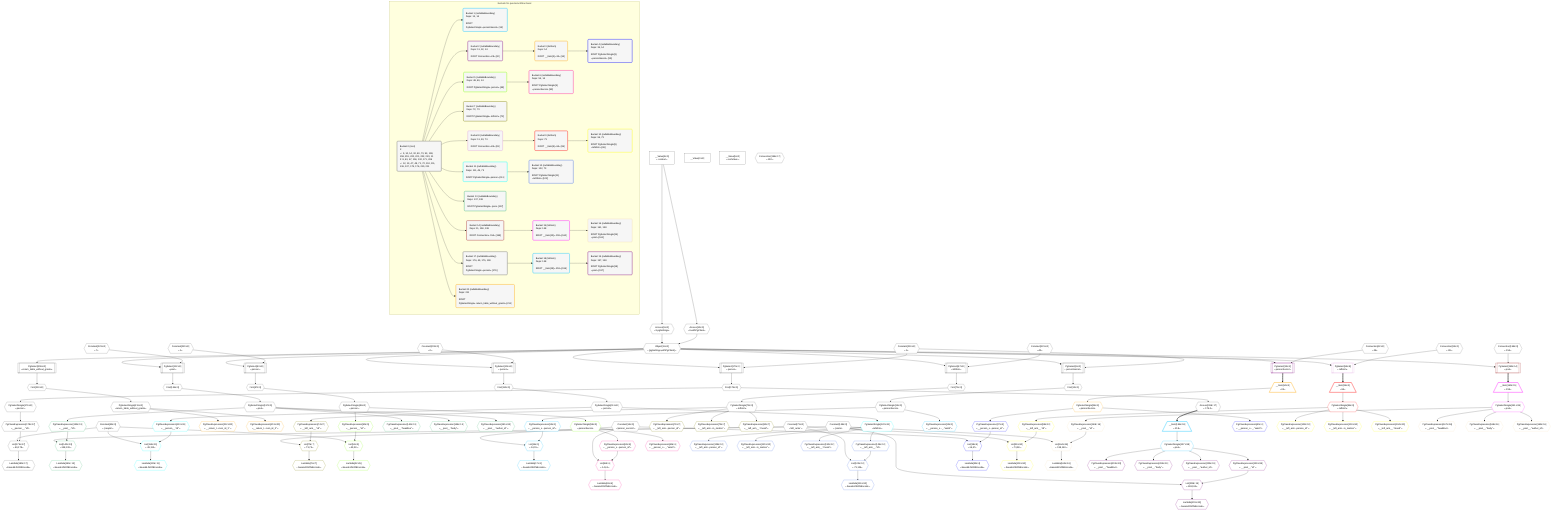 %%{init: {'themeVariables': { 'fontSize': '12px'}}}%%
graph TD
    classDef path fill:#eee,stroke:#000,color:#000
    classDef plan fill:#fff,stroke-width:1px,color:#000
    classDef itemplan fill:#fff,stroke-width:2px,color:#000
    classDef unbatchedplan fill:#dff,stroke-width:1px,color:#000
    classDef sideeffectplan fill:#fcc,stroke-width:2px,color:#000
    classDef bucket fill:#f6f6f6,color:#000,stroke-width:2px,text-align:left


    %% plan dependencies
    Object11{{"Object[11∈0]<br />ᐸ{pgSettings,withPgClient}ᐳ"}}:::plan
    Access9{{"Access[9∈0]<br />ᐸ3.pgSettingsᐳ"}}:::plan
    Access10{{"Access[10∈0]<br />ᐸ3.withPgClientᐳ"}}:::plan
    Access9 & Access10 --> Object11
    PgSelect8[["PgSelect[8∈0]<br />ᐸpersonSecretᐳ"]]:::plan
    Constant219{{"Constant[219∈0]<br />ᐸ3ᐳ"}}:::plan
    Object11 & Constant219 --> PgSelect8
    PgSelect43[["PgSelect[43∈0]<br />ᐸpersonᐳ"]]:::plan
    Constant220{{"Constant[220∈0]<br />ᐸ1ᐳ"}}:::plan
    Object11 & Constant220 --> PgSelect43
    PgSelect67[["PgSelect[67∈0]<br />ᐸleftArmᐳ"]]:::plan
    Constant221{{"Constant[221∈0]<br />ᐸ42ᐳ"}}:::plan
    Object11 & Constant221 --> PgSelect67
    PgSelect106[["PgSelect[106∈0]<br />ᐸpersonᐳ"]]:::plan
    Constant222{{"Constant[222∈0]<br />ᐸ2ᐳ"}}:::plan
    Object11 & Constant222 --> PgSelect106
    PgSelect132[["PgSelect[132∈0]<br />ᐸpostᐳ"]]:::plan
    Constant223{{"Constant[223∈0]<br />ᐸ7ᐳ"}}:::plan
    Object11 & Constant223 --> PgSelect132
    PgSelect171[["PgSelect[171∈0]<br />ᐸpersonᐳ"]]:::plan
    Object11 & Constant219 --> PgSelect171
    __Value3["__Value[3∈0]<br />ᐸcontextᐳ"]:::plan
    __Value3 --> Access9
    __Value3 --> Access10
    First12{{"First[12∈0]"}}:::plan
    PgSelect8 --> First12
    PgSelectSingle13{{"PgSelectSingle[13∈0]<br />ᐸpersonSecretᐳ"}}:::plan
    First12 --> PgSelectSingle13
    First47{{"First[47∈0]"}}:::plan
    PgSelect43 --> First47
    PgSelectSingle48{{"PgSelectSingle[48∈0]<br />ᐸpersonᐳ"}}:::plan
    First47 --> PgSelectSingle48
    First71{{"First[71∈0]"}}:::plan
    PgSelect67 --> First71
    PgSelectSingle72{{"PgSelectSingle[72∈0]<br />ᐸleftArmᐳ"}}:::plan
    First71 --> PgSelectSingle72
    First110{{"First[110∈0]"}}:::plan
    PgSelect106 --> First110
    PgSelectSingle111{{"PgSelectSingle[111∈0]<br />ᐸpersonᐳ"}}:::plan
    First110 --> PgSelectSingle111
    First136{{"First[136∈0]"}}:::plan
    PgSelect132 --> First136
    PgSelectSingle137{{"PgSelectSingle[137∈0]<br />ᐸpostᐳ"}}:::plan
    First136 --> PgSelectSingle137
    First175{{"First[175∈0]"}}:::plan
    PgSelect171 --> First175
    PgSelectSingle176{{"PgSelectSingle[176∈0]<br />ᐸpersonᐳ"}}:::plan
    First175 --> PgSelectSingle176
    PgSelect206[["PgSelect[206∈0]<br />ᐸreturn_table_without_grantsᐳ"]]:::plan
    Object11 --> PgSelect206
    First210{{"First[210∈0]"}}:::plan
    PgSelect206 --> First210
    PgSelectSingle211{{"PgSelectSingle[211∈0]<br />ᐸreturn_table_without_grantsᐳ"}}:::plan
    First210 --> PgSelectSingle211
    __Value0["__Value[0∈0]"]:::plan
    __Value5["__Value[5∈0]<br />ᐸrootValueᐳ"]:::plan
    Constant14{{"Constant[14∈0]<br />ᐸ'person_secrets'ᐳ"}}:::plan
    Connection32{{"Connection[32∈0]<br />ᐸ28ᐳ"}}:::plan
    Constant49{{"Constant[49∈0]<br />ᐸ'people'ᐳ"}}:::plan
    Constant73{{"Constant[73∈0]<br />ᐸ'left_arms'ᐳ"}}:::plan
    Connection93{{"Connection[93∈0]<br />ᐸ89ᐳ"}}:::plan
    Constant138{{"Constant[138∈0]<br />ᐸ'posts'ᐳ"}}:::plan
    Connection158{{"Connection[158∈0]<br />ᐸ154ᐳ"}}:::plan
    PgClassExpression212{{"PgClassExpression[212∈20]<br />ᐸ__return_t...rson_id_1”ᐳ"}}:::plan
    PgSelectSingle211 --> PgClassExpression212
    PgClassExpression213{{"PgClassExpression[213∈20]<br />ᐸ__return_t...rson_id_2”ᐳ"}}:::plan
    PgSelectSingle211 --> PgClassExpression213
    List179{{"List[179∈17]<br />ᐸ49,178ᐳ"}}:::plan
    PgClassExpression178{{"PgClassExpression[178∈17]<br />ᐸ__person__.”id”ᐳ"}}:::plan
    Constant49 & PgClassExpression178 --> List179
    PgSelectSingle176 --> PgClassExpression178
    Lambda180{{"Lambda[180∈17]<br />ᐸbase64JSONEncodeᐳ"}}:::plan
    List179 --> Lambda180
    Access218{{"Access[218∈17]<br />ᐸ175.0ᐳ"}}:::plan
    First175 --> Access218
    Connection194{{"Connection[194∈17]<br />ᐸ190ᐳ"}}:::plan
    PgSelect159[["PgSelect[159∈14]<br />ᐸpostᐳ"]]:::plan
    Object11 & Connection158 --> PgSelect159
    List140{{"List[140∈13]<br />ᐸ138,139ᐳ"}}:::plan
    PgClassExpression139{{"PgClassExpression[139∈13]<br />ᐸ__post__.”id”ᐳ"}}:::plan
    Constant138 & PgClassExpression139 --> List140
    PgSelectSingle137 --> PgClassExpression139
    Lambda141{{"Lambda[141∈13]<br />ᐸbase64JSONEncodeᐳ"}}:::plan
    List140 --> Lambda141
    PgClassExpression143{{"PgClassExpression[143∈13]<br />ᐸ__post__.”headline”ᐳ"}}:::plan
    PgSelectSingle137 --> PgClassExpression143
    PgClassExpression144{{"PgClassExpression[144∈13]<br />ᐸ__post__.”body”ᐳ"}}:::plan
    PgSelectSingle137 --> PgClassExpression144
    PgClassExpression145{{"PgClassExpression[145∈13]<br />ᐸ__post__.”author_id”ᐳ"}}:::plan
    PgSelectSingle137 --> PgClassExpression145
    List114{{"List[114∈11]<br />ᐸ49,113ᐳ"}}:::plan
    PgClassExpression113{{"PgClassExpression[113∈11]<br />ᐸ__person__.”id”ᐳ"}}:::plan
    Constant49 & PgClassExpression113 --> List114
    PgSelectSingle111 --> PgClassExpression113
    Lambda115{{"Lambda[115∈11]<br />ᐸbase64JSONEncodeᐳ"}}:::plan
    List114 --> Lambda115
    PgSelectSingle122{{"PgSelectSingle[122∈11]<br />ᐸleftArmᐳ"}}:::plan
    PgSelectSingle111 --> PgSelectSingle122
    PgSelect94[["PgSelect[94∈8]<br />ᐸleftArmᐳ"]]:::plan
    Object11 & Connection93 --> PgSelect94
    List75{{"List[75∈7]<br />ᐸ73,74ᐳ"}}:::plan
    PgClassExpression74{{"PgClassExpression[74∈7]<br />ᐸ__left_arm__.”id”ᐳ"}}:::plan
    Constant73 & PgClassExpression74 --> List75
    PgSelectSingle72 --> PgClassExpression74
    Lambda76{{"Lambda[76∈7]<br />ᐸbase64JSONEncodeᐳ"}}:::plan
    List75 --> Lambda76
    PgClassExpression78{{"PgClassExpression[78∈7]<br />ᐸ__left_arm...person_id”ᐳ"}}:::plan
    PgSelectSingle72 --> PgClassExpression78
    PgClassExpression79{{"PgClassExpression[79∈7]<br />ᐸ__left_arm...in_metres”ᐳ"}}:::plan
    PgSelectSingle72 --> PgClassExpression79
    PgClassExpression80{{"PgClassExpression[80∈7]<br />ᐸ__left_arm__.”mood”ᐳ"}}:::plan
    PgSelectSingle72 --> PgClassExpression80
    List51{{"List[51∈5]<br />ᐸ49,50ᐳ"}}:::plan
    PgClassExpression50{{"PgClassExpression[50∈5]<br />ᐸ__person__.”id”ᐳ"}}:::plan
    Constant49 & PgClassExpression50 --> List51
    PgSelectSingle48 --> PgClassExpression50
    Lambda52{{"Lambda[52∈5]<br />ᐸbase64JSONEncodeᐳ"}}:::plan
    List51 --> Lambda52
    PgSelectSingle59{{"PgSelectSingle[59∈5]<br />ᐸpersonSecretᐳ"}}:::plan
    PgSelectSingle48 --> PgSelectSingle59
    PgSelect33[["PgSelect[33∈2]<br />ᐸpersonSecretᐳ"]]:::plan
    Object11 & Connection32 --> PgSelect33
    List16{{"List[16∈1]<br />ᐸ14,15ᐳ"}}:::plan
    PgClassExpression15{{"PgClassExpression[15∈1]<br />ᐸ__person_s...person_id”ᐳ"}}:::plan
    Constant14 & PgClassExpression15 --> List16
    PgSelectSingle13 --> PgClassExpression15
    Lambda17{{"Lambda[17∈1]<br />ᐸbase64JSONEncodeᐳ"}}:::plan
    List16 --> Lambda17
    PgClassExpression19{{"PgClassExpression[19∈1]<br />ᐸ__person_s..._.”sekrit”ᐳ"}}:::plan
    PgSelectSingle13 --> PgClassExpression19
    List62{{"List[62∈6]<br />ᐸ14,61ᐳ"}}:::plan
    PgClassExpression61{{"PgClassExpression[61∈6]<br />ᐸ__person_s...person_id”ᐳ"}}:::plan
    Constant14 & PgClassExpression61 --> List62
    List125{{"List[125∈12]<br />ᐸ73,124ᐳ"}}:::plan
    PgClassExpression124{{"PgClassExpression[124∈12]<br />ᐸ__left_arm__.”id”ᐳ"}}:::plan
    Constant73 & PgClassExpression124 --> List125
    __Item34[/"__Item[34∈3]<br />ᐸ33ᐳ"\]:::itemplan
    PgSelect33 ==> __Item34
    PgSelectSingle35{{"PgSelectSingle[35∈3]<br />ᐸpersonSecretᐳ"}}:::plan
    __Item34 --> PgSelectSingle35
    PgSelectSingle59 --> PgClassExpression61
    Lambda63{{"Lambda[63∈6]<br />ᐸbase64JSONEncodeᐳ"}}:::plan
    List62 --> Lambda63
    PgClassExpression65{{"PgClassExpression[65∈6]<br />ᐸ__person_s..._.”sekrit”ᐳ"}}:::plan
    PgSelectSingle59 --> PgClassExpression65
    __Item95[/"__Item[95∈9]<br />ᐸ94ᐳ"\]:::itemplan
    PgSelect94 ==> __Item95
    PgSelectSingle96{{"PgSelectSingle[96∈9]<br />ᐸleftArmᐳ"}}:::plan
    __Item95 --> PgSelectSingle96
    PgSelectSingle122 --> PgClassExpression124
    Lambda126{{"Lambda[126∈12]<br />ᐸbase64JSONEncodeᐳ"}}:::plan
    List125 --> Lambda126
    PgClassExpression128{{"PgClassExpression[128∈12]<br />ᐸ__left_arm...person_id”ᐳ"}}:::plan
    PgSelectSingle122 --> PgClassExpression128
    PgClassExpression129{{"PgClassExpression[129∈12]<br />ᐸ__left_arm...in_metres”ᐳ"}}:::plan
    PgSelectSingle122 --> PgClassExpression129
    PgClassExpression130{{"PgClassExpression[130∈12]<br />ᐸ__left_arm__.”mood”ᐳ"}}:::plan
    PgSelectSingle122 --> PgClassExpression130
    __Item160[/"__Item[160∈15]<br />ᐸ159ᐳ"\]:::itemplan
    PgSelect159 ==> __Item160
    PgSelectSingle161{{"PgSelectSingle[161∈15]<br />ᐸpostᐳ"}}:::plan
    __Item160 --> PgSelectSingle161
    __Item196[/"__Item[196∈18]<br />ᐸ218ᐳ"\]:::itemplan
    Access218 ==> __Item196
    PgSelectSingle197{{"PgSelectSingle[197∈18]<br />ᐸpostᐳ"}}:::plan
    __Item196 --> PgSelectSingle197
    List38{{"List[38∈4]<br />ᐸ14,37ᐳ"}}:::plan
    PgClassExpression37{{"PgClassExpression[37∈4]<br />ᐸ__person_s...person_id”ᐳ"}}:::plan
    Constant14 & PgClassExpression37 --> List38
    List99{{"List[99∈10]<br />ᐸ73,98ᐳ"}}:::plan
    PgClassExpression98{{"PgClassExpression[98∈10]<br />ᐸ__left_arm__.”id”ᐳ"}}:::plan
    Constant73 & PgClassExpression98 --> List99
    List164{{"List[164∈16]<br />ᐸ138,163ᐳ"}}:::plan
    PgClassExpression163{{"PgClassExpression[163∈16]<br />ᐸ__post__.”id”ᐳ"}}:::plan
    Constant138 & PgClassExpression163 --> List164
    List200{{"List[200∈19]<br />ᐸ138,199ᐳ"}}:::plan
    PgClassExpression199{{"PgClassExpression[199∈19]<br />ᐸ__post__.”id”ᐳ"}}:::plan
    Constant138 & PgClassExpression199 --> List200
    PgSelectSingle35 --> PgClassExpression37
    Lambda39{{"Lambda[39∈4]<br />ᐸbase64JSONEncodeᐳ"}}:::plan
    List38 --> Lambda39
    PgClassExpression41{{"PgClassExpression[41∈4]<br />ᐸ__person_s..._.”sekrit”ᐳ"}}:::plan
    PgSelectSingle35 --> PgClassExpression41
    PgSelectSingle96 --> PgClassExpression98
    Lambda100{{"Lambda[100∈10]<br />ᐸbase64JSONEncodeᐳ"}}:::plan
    List99 --> Lambda100
    PgClassExpression102{{"PgClassExpression[102∈10]<br />ᐸ__left_arm...person_id”ᐳ"}}:::plan
    PgSelectSingle96 --> PgClassExpression102
    PgClassExpression103{{"PgClassExpression[103∈10]<br />ᐸ__left_arm...in_metres”ᐳ"}}:::plan
    PgSelectSingle96 --> PgClassExpression103
    PgClassExpression104{{"PgClassExpression[104∈10]<br />ᐸ__left_arm__.”mood”ᐳ"}}:::plan
    PgSelectSingle96 --> PgClassExpression104
    PgSelectSingle161 --> PgClassExpression163
    Lambda165{{"Lambda[165∈16]<br />ᐸbase64JSONEncodeᐳ"}}:::plan
    List164 --> Lambda165
    PgClassExpression167{{"PgClassExpression[167∈16]<br />ᐸ__post__.”headline”ᐳ"}}:::plan
    PgSelectSingle161 --> PgClassExpression167
    PgClassExpression168{{"PgClassExpression[168∈16]<br />ᐸ__post__.”body”ᐳ"}}:::plan
    PgSelectSingle161 --> PgClassExpression168
    PgClassExpression169{{"PgClassExpression[169∈16]<br />ᐸ__post__.”author_id”ᐳ"}}:::plan
    PgSelectSingle161 --> PgClassExpression169
    PgSelectSingle197 --> PgClassExpression199
    Lambda201{{"Lambda[201∈19]<br />ᐸbase64JSONEncodeᐳ"}}:::plan
    List200 --> Lambda201
    PgClassExpression203{{"PgClassExpression[203∈19]<br />ᐸ__post__.”headline”ᐳ"}}:::plan
    PgSelectSingle197 --> PgClassExpression203
    PgClassExpression204{{"PgClassExpression[204∈19]<br />ᐸ__post__.”body”ᐳ"}}:::plan
    PgSelectSingle197 --> PgClassExpression204
    PgClassExpression205{{"PgClassExpression[205∈19]<br />ᐸ__post__.”author_id”ᐳ"}}:::plan
    PgSelectSingle197 --> PgClassExpression205

    %% define steps

    subgraph "Buckets for queries/v4/rbac.basic"
    Bucket0("Bucket 0 (root)<br />1: <br />ᐳ: 9, 10, 14, 32, 49, 73, 93, 138, 158, 219, 220, 221, 222, 223, 11<br />2: 8, 43, 67, 106, 132, 171, 206<br />ᐳ: 12, 13, 47, 48, 71, 72, 110, 111, 136, 137, 175, 176, 210, 211"):::bucket
    classDef bucket0 stroke:#696969
    class Bucket0,__Value0,__Value3,__Value5,PgSelect8,Access9,Access10,Object11,First12,PgSelectSingle13,Constant14,Connection32,PgSelect43,First47,PgSelectSingle48,Constant49,PgSelect67,First71,PgSelectSingle72,Constant73,Connection93,PgSelect106,First110,PgSelectSingle111,PgSelect132,First136,PgSelectSingle137,Constant138,Connection158,PgSelect171,First175,PgSelectSingle176,PgSelect206,First210,PgSelectSingle211,Constant219,Constant220,Constant221,Constant222,Constant223 bucket0
    Bucket1("Bucket 1 (nullableBoundary)<br />Deps: 13, 14<br /><br />ROOT PgSelectSingleᐸpersonSecretᐳ[13]"):::bucket
    classDef bucket1 stroke:#00bfff
    class Bucket1,PgClassExpression15,List16,Lambda17,PgClassExpression19 bucket1
    Bucket2("Bucket 2 (nullableBoundary)<br />Deps: 11, 32, 14<br /><br />ROOT Connectionᐸ28ᐳ[32]"):::bucket
    classDef bucket2 stroke:#7f007f
    class Bucket2,PgSelect33 bucket2
    Bucket3("Bucket 3 (listItem)<br />Deps: 14<br /><br />ROOT __Item{3}ᐸ33ᐳ[34]"):::bucket
    classDef bucket3 stroke:#ffa500
    class Bucket3,__Item34,PgSelectSingle35 bucket3
    Bucket4("Bucket 4 (nullableBoundary)<br />Deps: 35, 14<br /><br />ROOT PgSelectSingle{3}ᐸpersonSecretᐳ[35]"):::bucket
    classDef bucket4 stroke:#0000ff
    class Bucket4,PgClassExpression37,List38,Lambda39,PgClassExpression41 bucket4
    Bucket5("Bucket 5 (nullableBoundary)<br />Deps: 48, 49, 14<br /><br />ROOT PgSelectSingleᐸpersonᐳ[48]"):::bucket
    classDef bucket5 stroke:#7fff00
    class Bucket5,PgClassExpression50,List51,Lambda52,PgSelectSingle59 bucket5
    Bucket6("Bucket 6 (nullableBoundary)<br />Deps: 59, 14<br /><br />ROOT PgSelectSingle{5}ᐸpersonSecretᐳ[59]"):::bucket
    classDef bucket6 stroke:#ff1493
    class Bucket6,PgClassExpression61,List62,Lambda63,PgClassExpression65 bucket6
    Bucket7("Bucket 7 (nullableBoundary)<br />Deps: 72, 73<br /><br />ROOT PgSelectSingleᐸleftArmᐳ[72]"):::bucket
    classDef bucket7 stroke:#808000
    class Bucket7,PgClassExpression74,List75,Lambda76,PgClassExpression78,PgClassExpression79,PgClassExpression80 bucket7
    Bucket8("Bucket 8 (nullableBoundary)<br />Deps: 11, 93, 73<br /><br />ROOT Connectionᐸ89ᐳ[93]"):::bucket
    classDef bucket8 stroke:#dda0dd
    class Bucket8,PgSelect94 bucket8
    Bucket9("Bucket 9 (listItem)<br />Deps: 73<br /><br />ROOT __Item{9}ᐸ94ᐳ[95]"):::bucket
    classDef bucket9 stroke:#ff0000
    class Bucket9,__Item95,PgSelectSingle96 bucket9
    Bucket10("Bucket 10 (nullableBoundary)<br />Deps: 96, 73<br /><br />ROOT PgSelectSingle{9}ᐸleftArmᐳ[96]"):::bucket
    classDef bucket10 stroke:#ffff00
    class Bucket10,PgClassExpression98,List99,Lambda100,PgClassExpression102,PgClassExpression103,PgClassExpression104 bucket10
    Bucket11("Bucket 11 (nullableBoundary)<br />Deps: 111, 49, 73<br /><br />ROOT PgSelectSingleᐸpersonᐳ[111]"):::bucket
    classDef bucket11 stroke:#00ffff
    class Bucket11,PgClassExpression113,List114,Lambda115,PgSelectSingle122 bucket11
    Bucket12("Bucket 12 (nullableBoundary)<br />Deps: 122, 73<br /><br />ROOT PgSelectSingle{11}ᐸleftArmᐳ[122]"):::bucket
    classDef bucket12 stroke:#4169e1
    class Bucket12,PgClassExpression124,List125,Lambda126,PgClassExpression128,PgClassExpression129,PgClassExpression130 bucket12
    Bucket13("Bucket 13 (nullableBoundary)<br />Deps: 137, 138<br /><br />ROOT PgSelectSingleᐸpostᐳ[137]"):::bucket
    classDef bucket13 stroke:#3cb371
    class Bucket13,PgClassExpression139,List140,Lambda141,PgClassExpression143,PgClassExpression144,PgClassExpression145 bucket13
    Bucket14("Bucket 14 (nullableBoundary)<br />Deps: 11, 158, 138<br /><br />ROOT Connectionᐸ154ᐳ[158]"):::bucket
    classDef bucket14 stroke:#a52a2a
    class Bucket14,PgSelect159 bucket14
    Bucket15("Bucket 15 (listItem)<br />Deps: 138<br /><br />ROOT __Item{15}ᐸ159ᐳ[160]"):::bucket
    classDef bucket15 stroke:#ff00ff
    class Bucket15,__Item160,PgSelectSingle161 bucket15
    Bucket16("Bucket 16 (nullableBoundary)<br />Deps: 161, 138<br /><br />ROOT PgSelectSingle{15}ᐸpostᐳ[161]"):::bucket
    classDef bucket16 stroke:#f5deb3
    class Bucket16,PgClassExpression163,List164,Lambda165,PgClassExpression167,PgClassExpression168,PgClassExpression169 bucket16
    Bucket17("Bucket 17 (nullableBoundary)<br />Deps: 176, 49, 175, 138<br /><br />ROOT PgSelectSingleᐸpersonᐳ[176]"):::bucket
    classDef bucket17 stroke:#696969
    class Bucket17,PgClassExpression178,List179,Lambda180,Connection194,Access218 bucket17
    Bucket18("Bucket 18 (listItem)<br />Deps: 138<br /><br />ROOT __Item{18}ᐸ218ᐳ[196]"):::bucket
    classDef bucket18 stroke:#00bfff
    class Bucket18,__Item196,PgSelectSingle197 bucket18
    Bucket19("Bucket 19 (nullableBoundary)<br />Deps: 197, 138<br /><br />ROOT PgSelectSingle{18}ᐸpostᐳ[197]"):::bucket
    classDef bucket19 stroke:#7f007f
    class Bucket19,PgClassExpression199,List200,Lambda201,PgClassExpression203,PgClassExpression204,PgClassExpression205 bucket19
    Bucket20("Bucket 20 (nullableBoundary)<br />Deps: 211<br /><br />ROOT PgSelectSingleᐸreturn_table_without_grantsᐳ[211]"):::bucket
    classDef bucket20 stroke:#ffa500
    class Bucket20,PgClassExpression212,PgClassExpression213 bucket20
    Bucket0 --> Bucket1 & Bucket2 & Bucket5 & Bucket7 & Bucket8 & Bucket11 & Bucket13 & Bucket14 & Bucket17 & Bucket20
    Bucket2 --> Bucket3
    Bucket3 --> Bucket4
    Bucket5 --> Bucket6
    Bucket8 --> Bucket9
    Bucket9 --> Bucket10
    Bucket11 --> Bucket12
    Bucket14 --> Bucket15
    Bucket15 --> Bucket16
    Bucket17 --> Bucket18
    Bucket18 --> Bucket19
    end